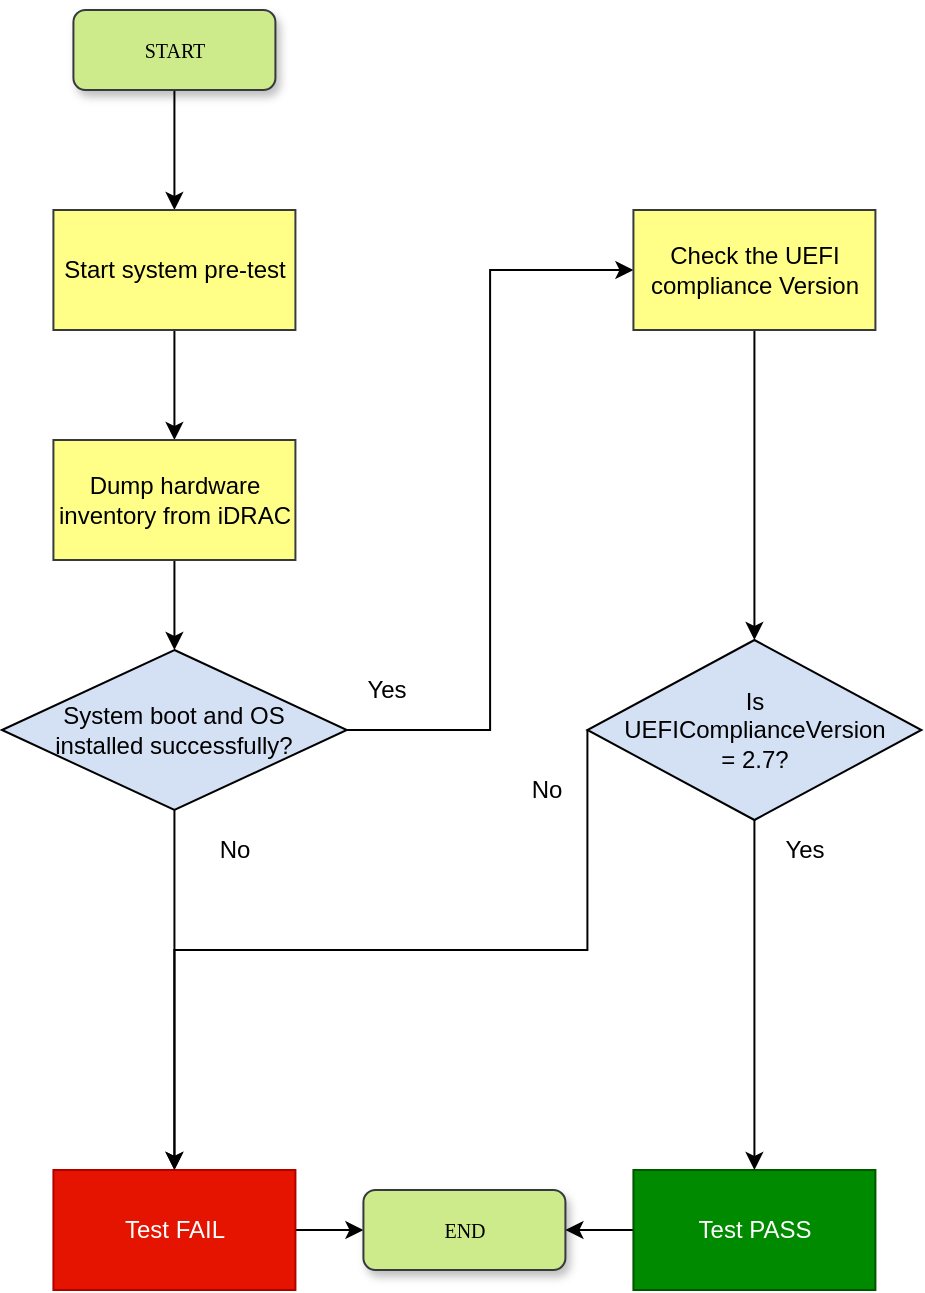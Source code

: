 <mxfile version="14.9.0" type="device" pages="2"><diagram id="_JTIhNekc6hvMz9m8fJx" name="Page-1"><mxGraphModel dx="1038" dy="523" grid="1" gridSize="10" guides="1" tooltips="1" connect="1" arrows="1" fold="1" page="1" pageScale="1" pageWidth="850" pageHeight="1100" math="0" shadow="0"><root><mxCell id="0"/><mxCell id="1" parent="0"/><mxCell id="FGhRlbHjvYrpsptScREf-4" style="edgeStyle=orthogonalEdgeStyle;rounded=0;orthogonalLoop=1;jettySize=auto;html=1;exitX=0.5;exitY=1;exitDx=0;exitDy=0;entryX=0.5;entryY=0;entryDx=0;entryDy=0;" edge="1" parent="1" source="Li502vmOl08UrYMnwCBD-1" target="Li502vmOl08UrYMnwCBD-7"><mxGeometry relative="1" as="geometry"/></mxCell><mxCell id="Li502vmOl08UrYMnwCBD-1" value="&lt;font style=&quot;font-size: 10px&quot;&gt;START&lt;/font&gt;" style="rounded=1;whiteSpace=wrap;html=1;shadow=1;labelBackgroundColor=none;strokeWidth=1;fontFamily=Verdana;fontSize=8;align=center;fillColor=#cdeb8b;strokeColor=#36393d;" parent="1" vertex="1"><mxGeometry x="204.71" y="60" width="101" height="40" as="geometry"/></mxCell><mxCell id="Li502vmOl08UrYMnwCBD-82" value="" style="edgeStyle=orthogonalEdgeStyle;rounded=0;orthogonalLoop=1;jettySize=auto;html=1;" parent="1" source="Li502vmOl08UrYMnwCBD-6" target="Li502vmOl08UrYMnwCBD-26" edge="1"><mxGeometry relative="1" as="geometry"/></mxCell><mxCell id="FGhRlbHjvYrpsptScREf-1" style="edgeStyle=orthogonalEdgeStyle;rounded=0;orthogonalLoop=1;jettySize=auto;html=1;exitX=1;exitY=0.5;exitDx=0;exitDy=0;entryX=0;entryY=0.5;entryDx=0;entryDy=0;" edge="1" parent="1" source="Li502vmOl08UrYMnwCBD-6" target="Li502vmOl08UrYMnwCBD-70"><mxGeometry relative="1" as="geometry"/></mxCell><mxCell id="Li502vmOl08UrYMnwCBD-6" value="System boot and OS &lt;br&gt;installed successfully?" style="rhombus;whiteSpace=wrap;html=1;labelBackgroundColor=none;fillColor=#D4E1F5;" parent="1" vertex="1"><mxGeometry x="169" y="380" width="172.43" height="80" as="geometry"/></mxCell><mxCell id="FGhRlbHjvYrpsptScREf-5" style="edgeStyle=orthogonalEdgeStyle;rounded=0;orthogonalLoop=1;jettySize=auto;html=1;exitX=0.5;exitY=1;exitDx=0;exitDy=0;entryX=0.5;entryY=0;entryDx=0;entryDy=0;" edge="1" parent="1" source="Li502vmOl08UrYMnwCBD-7" target="Li502vmOl08UrYMnwCBD-63"><mxGeometry relative="1" as="geometry"/></mxCell><mxCell id="Li502vmOl08UrYMnwCBD-7" value="Start system pre-test" style="rounded=0;whiteSpace=wrap;html=1;fillColor=#ffff88;strokeColor=#36393d;" parent="1" vertex="1"><mxGeometry x="194.71" y="160" width="121" height="60" as="geometry"/></mxCell><mxCell id="Li502vmOl08UrYMnwCBD-10" value="No" style="text;html=1;strokeColor=none;fillColor=none;align=center;verticalAlign=middle;whiteSpace=wrap;rounded=0;labelBackgroundColor=none;" parent="1" vertex="1"><mxGeometry x="264.71" y="470" width="41" height="20" as="geometry"/></mxCell><mxCell id="Li502vmOl08UrYMnwCBD-11" value="Yes" style="text;html=1;strokeColor=none;fillColor=none;align=center;verticalAlign=middle;whiteSpace=wrap;rounded=0;labelBackgroundColor=none;" parent="1" vertex="1"><mxGeometry x="341.43" y="390" width="41" height="20" as="geometry"/></mxCell><mxCell id="Li502vmOl08UrYMnwCBD-25" value="" style="edgeStyle=orthogonalEdgeStyle;rounded=0;orthogonalLoop=1;jettySize=auto;html=1;" parent="1" source="Li502vmOl08UrYMnwCBD-26" target="Li502vmOl08UrYMnwCBD-27" edge="1"><mxGeometry relative="1" as="geometry"/></mxCell><mxCell id="Li502vmOl08UrYMnwCBD-26" value="Test FAIL" style="rounded=0;whiteSpace=wrap;html=1;fillColor=#e51400;strokeColor=#B20000;fontColor=#ffffff;" parent="1" vertex="1"><mxGeometry x="194.71" y="640" width="121" height="60" as="geometry"/></mxCell><mxCell id="Li502vmOl08UrYMnwCBD-27" value="&lt;font style=&quot;font-size: 10px&quot;&gt;END&lt;/font&gt;" style="rounded=1;whiteSpace=wrap;html=1;shadow=1;labelBackgroundColor=none;strokeWidth=1;fontFamily=Verdana;fontSize=8;align=center;fillColor=#cdeb8b;strokeColor=#36393d;" parent="1" vertex="1"><mxGeometry x="349.71" y="650" width="101" height="40" as="geometry"/></mxCell><mxCell id="Li502vmOl08UrYMnwCBD-55" value="" style="edgeStyle=orthogonalEdgeStyle;rounded=0;orthogonalLoop=1;jettySize=auto;html=1;" parent="1" source="Li502vmOl08UrYMnwCBD-56" target="Li502vmOl08UrYMnwCBD-27" edge="1"><mxGeometry relative="1" as="geometry"><mxPoint x="472.21" y="670" as="targetPoint"/></mxGeometry></mxCell><mxCell id="Li502vmOl08UrYMnwCBD-56" value="Test PASS" style="rounded=0;whiteSpace=wrap;html=1;fillColor=#008a00;strokeColor=#005700;fontColor=#ffffff;" parent="1" vertex="1"><mxGeometry x="484.71" y="640" width="121" height="60" as="geometry"/></mxCell><mxCell id="FGhRlbHjvYrpsptScREf-6" style="edgeStyle=orthogonalEdgeStyle;rounded=0;orthogonalLoop=1;jettySize=auto;html=1;entryX=0.5;entryY=0;entryDx=0;entryDy=0;" edge="1" parent="1" source="Li502vmOl08UrYMnwCBD-63" target="Li502vmOl08UrYMnwCBD-6"><mxGeometry relative="1" as="geometry"/></mxCell><mxCell id="Li502vmOl08UrYMnwCBD-63" value="Dump hardware inventory from iDRAC" style="rounded=0;whiteSpace=wrap;html=1;fillColor=#ffff88;strokeColor=#36393d;" parent="1" vertex="1"><mxGeometry x="194.71" y="275" width="121" height="60" as="geometry"/></mxCell><mxCell id="FGhRlbHjvYrpsptScREf-7" style="edgeStyle=orthogonalEdgeStyle;rounded=0;orthogonalLoop=1;jettySize=auto;html=1;exitX=0.5;exitY=1;exitDx=0;exitDy=0;entryX=0.5;entryY=0;entryDx=0;entryDy=0;" edge="1" parent="1" source="Li502vmOl08UrYMnwCBD-70" target="Li502vmOl08UrYMnwCBD-74"><mxGeometry relative="1" as="geometry"/></mxCell><mxCell id="Li502vmOl08UrYMnwCBD-70" value="Check the UEFI compliance Version" style="rounded=0;whiteSpace=wrap;html=1;fillColor=#ffff88;strokeColor=#36393d;" parent="1" vertex="1"><mxGeometry x="484.71" y="160" width="121" height="60" as="geometry"/></mxCell><mxCell id="Li502vmOl08UrYMnwCBD-85" value="" style="edgeStyle=orthogonalEdgeStyle;rounded=0;orthogonalLoop=1;jettySize=auto;html=1;" parent="1" source="Li502vmOl08UrYMnwCBD-74" target="Li502vmOl08UrYMnwCBD-56" edge="1"><mxGeometry relative="1" as="geometry"/></mxCell><mxCell id="FGhRlbHjvYrpsptScREf-2" style="edgeStyle=orthogonalEdgeStyle;rounded=0;orthogonalLoop=1;jettySize=auto;html=1;exitX=0;exitY=0.5;exitDx=0;exitDy=0;entryX=0.5;entryY=0;entryDx=0;entryDy=0;" edge="1" parent="1" source="Li502vmOl08UrYMnwCBD-74" target="Li502vmOl08UrYMnwCBD-26"><mxGeometry relative="1" as="geometry"><Array as="points"><mxPoint x="462" y="530"/><mxPoint x="255" y="530"/></Array></mxGeometry></mxCell><mxCell id="Li502vmOl08UrYMnwCBD-74" value="Is &lt;br&gt;UEFIComplianceVersion &lt;br&gt;= 2.7?" style="rhombus;whiteSpace=wrap;html=1;labelBackgroundColor=none;fillColor=#D4E1F5;" parent="1" vertex="1"><mxGeometry x="461.71" y="375" width="167" height="90" as="geometry"/></mxCell><mxCell id="Li502vmOl08UrYMnwCBD-88" value="No" style="text;html=1;strokeColor=none;fillColor=none;align=center;verticalAlign=middle;whiteSpace=wrap;rounded=0;labelBackgroundColor=none;" parent="1" vertex="1"><mxGeometry x="420.71" y="440" width="41" height="20" as="geometry"/></mxCell><mxCell id="Li502vmOl08UrYMnwCBD-89" value="Yes" style="text;html=1;strokeColor=none;fillColor=none;align=center;verticalAlign=middle;whiteSpace=wrap;rounded=0;labelBackgroundColor=none;" parent="1" vertex="1"><mxGeometry x="550" y="470" width="41" height="20" as="geometry"/></mxCell></root></mxGraphModel></diagram><diagram id="FW4OsGm5iQ8Bv62porMf" name="Page-2"><mxGraphModel dx="1038" dy="579" grid="1" gridSize="10" guides="1" tooltips="1" connect="1" arrows="1" fold="1" page="1" pageScale="1" pageWidth="850" pageHeight="1100" math="0" shadow="0"><root><mxCell id="jqwOsJf9sO8aus3TyQB1-0"/><mxCell id="jqwOsJf9sO8aus3TyQB1-1" parent="jqwOsJf9sO8aus3TyQB1-0"/><mxCell id="CPX2GFjZJk0kenJkTuGg-0" value="" style="rounded=0;whiteSpace=wrap;html=1;fillColor=#cdeb8b;strokeColor=#36393d;" parent="jqwOsJf9sO8aus3TyQB1-1" vertex="1"><mxGeometry x="361" y="270" width="100" height="40" as="geometry"/></mxCell></root></mxGraphModel></diagram></mxfile>